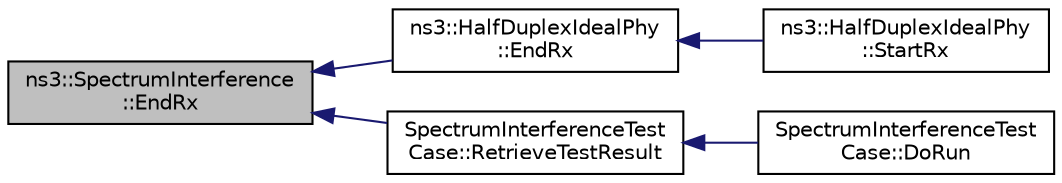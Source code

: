 digraph "ns3::SpectrumInterference::EndRx"
{
  edge [fontname="Helvetica",fontsize="10",labelfontname="Helvetica",labelfontsize="10"];
  node [fontname="Helvetica",fontsize="10",shape=record];
  rankdir="LR";
  Node1 [label="ns3::SpectrumInterference\l::EndRx",height=0.2,width=0.4,color="black", fillcolor="grey75", style="filled", fontcolor="black"];
  Node1 -> Node2 [dir="back",color="midnightblue",fontsize="10",style="solid"];
  Node2 [label="ns3::HalfDuplexIdealPhy\l::EndRx",height=0.2,width=0.4,color="black", fillcolor="white", style="filled",URL="$d9/d5b/classns3_1_1HalfDuplexIdealPhy.html#a9f1d324d44186902b06bb1637765f8bc"];
  Node2 -> Node3 [dir="back",color="midnightblue",fontsize="10",style="solid"];
  Node3 [label="ns3::HalfDuplexIdealPhy\l::StartRx",height=0.2,width=0.4,color="black", fillcolor="white", style="filled",URL="$d9/d5b/classns3_1_1HalfDuplexIdealPhy.html#aa2d9a411ba82c4bbd77a2e5a0bc2657f"];
  Node1 -> Node4 [dir="back",color="midnightblue",fontsize="10",style="solid"];
  Node4 [label="SpectrumInterferenceTest\lCase::RetrieveTestResult",height=0.2,width=0.4,color="black", fillcolor="white", style="filled",URL="$d6/d55/classSpectrumInterferenceTestCase.html#a9a2d4412deeda68a10c606e29ae27c30"];
  Node4 -> Node5 [dir="back",color="midnightblue",fontsize="10",style="solid"];
  Node5 [label="SpectrumInterferenceTest\lCase::DoRun",height=0.2,width=0.4,color="black", fillcolor="white", style="filled",URL="$d6/d55/classSpectrumInterferenceTestCase.html#a5ac9568ed05b26e38fea7c409805e7e0",tooltip="Implementation to actually run this TestCase. "];
}
